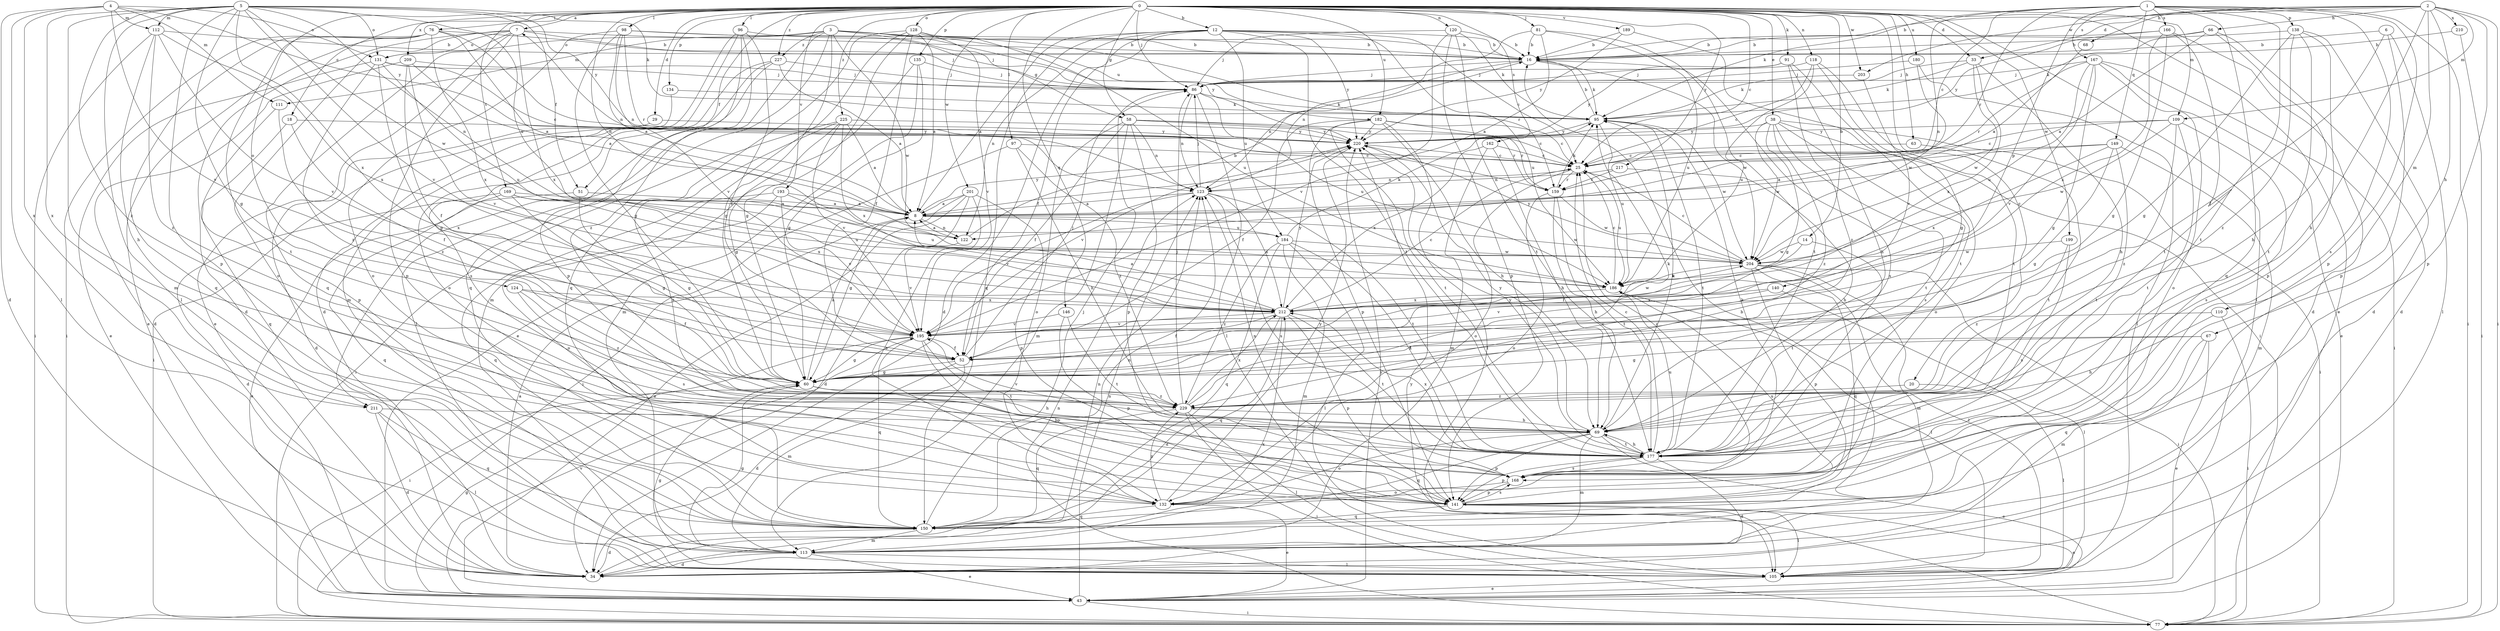 strict digraph  {
0;
1;
2;
3;
4;
5;
6;
7;
8;
12;
14;
16;
18;
20;
25;
29;
33;
34;
38;
43;
51;
52;
58;
60;
63;
66;
67;
68;
69;
76;
77;
81;
86;
91;
95;
96;
97;
98;
105;
109;
110;
111;
112;
113;
118;
120;
122;
123;
124;
128;
131;
132;
134;
135;
138;
140;
141;
146;
149;
150;
159;
162;
166;
167;
168;
169;
177;
180;
182;
184;
186;
189;
193;
195;
199;
201;
203;
204;
209;
210;
211;
212;
217;
220;
225;
227;
229;
0 -> 7  [label=a];
0 -> 12  [label=b];
0 -> 14  [label=b];
0 -> 18  [label=c];
0 -> 20  [label=c];
0 -> 25  [label=c];
0 -> 29  [label=d];
0 -> 33  [label=d];
0 -> 38  [label=e];
0 -> 43  [label=e];
0 -> 51  [label=f];
0 -> 58  [label=g];
0 -> 63  [label=h];
0 -> 76  [label=i];
0 -> 81  [label=j];
0 -> 86  [label=j];
0 -> 91  [label=k];
0 -> 96  [label=l];
0 -> 97  [label=l];
0 -> 98  [label=l];
0 -> 105  [label=l];
0 -> 109  [label=m];
0 -> 118  [label=n];
0 -> 120  [label=n];
0 -> 122  [label=n];
0 -> 124  [label=o];
0 -> 128  [label=o];
0 -> 134  [label=p];
0 -> 135  [label=p];
0 -> 146  [label=q];
0 -> 162  [label=s];
0 -> 169  [label=t];
0 -> 180  [label=u];
0 -> 182  [label=u];
0 -> 189  [label=v];
0 -> 193  [label=v];
0 -> 199  [label=w];
0 -> 201  [label=w];
0 -> 203  [label=w];
0 -> 209  [label=x];
0 -> 217  [label=y];
0 -> 225  [label=z];
0 -> 227  [label=z];
1 -> 25  [label=c];
1 -> 77  [label=i];
1 -> 95  [label=k];
1 -> 122  [label=n];
1 -> 138  [label=p];
1 -> 140  [label=p];
1 -> 141  [label=p];
1 -> 149  [label=q];
1 -> 150  [label=q];
1 -> 159  [label=r];
1 -> 166  [label=s];
1 -> 167  [label=s];
1 -> 168  [label=s];
1 -> 177  [label=t];
2 -> 16  [label=b];
2 -> 33  [label=d];
2 -> 66  [label=h];
2 -> 67  [label=h];
2 -> 68  [label=h];
2 -> 69  [label=h];
2 -> 77  [label=i];
2 -> 109  [label=m];
2 -> 110  [label=m];
2 -> 141  [label=p];
2 -> 203  [label=w];
2 -> 210  [label=x];
3 -> 58  [label=g];
3 -> 60  [label=g];
3 -> 111  [label=m];
3 -> 131  [label=o];
3 -> 150  [label=q];
3 -> 159  [label=r];
3 -> 182  [label=u];
3 -> 204  [label=w];
3 -> 211  [label=x];
3 -> 220  [label=y];
3 -> 227  [label=z];
4 -> 34  [label=d];
4 -> 105  [label=l];
4 -> 111  [label=m];
4 -> 112  [label=m];
4 -> 131  [label=o];
4 -> 195  [label=v];
4 -> 211  [label=x];
4 -> 220  [label=y];
5 -> 51  [label=f];
5 -> 60  [label=g];
5 -> 95  [label=k];
5 -> 105  [label=l];
5 -> 112  [label=m];
5 -> 113  [label=m];
5 -> 122  [label=n];
5 -> 131  [label=o];
5 -> 141  [label=p];
5 -> 184  [label=u];
5 -> 195  [label=v];
5 -> 204  [label=w];
5 -> 211  [label=x];
5 -> 212  [label=x];
5 -> 220  [label=y];
5 -> 229  [label=z];
6 -> 16  [label=b];
6 -> 52  [label=f];
6 -> 105  [label=l];
6 -> 141  [label=p];
7 -> 16  [label=b];
7 -> 34  [label=d];
7 -> 43  [label=e];
7 -> 86  [label=j];
7 -> 131  [label=o];
7 -> 132  [label=o];
7 -> 141  [label=p];
7 -> 150  [label=q];
7 -> 212  [label=x];
8 -> 7  [label=a];
8 -> 122  [label=n];
8 -> 184  [label=u];
8 -> 204  [label=w];
8 -> 220  [label=y];
12 -> 8  [label=a];
12 -> 16  [label=b];
12 -> 25  [label=c];
12 -> 34  [label=d];
12 -> 52  [label=f];
12 -> 122  [label=n];
12 -> 150  [label=q];
12 -> 177  [label=t];
12 -> 184  [label=u];
12 -> 186  [label=u];
12 -> 220  [label=y];
14 -> 52  [label=f];
14 -> 177  [label=t];
14 -> 204  [label=w];
16 -> 86  [label=j];
16 -> 95  [label=k];
16 -> 123  [label=n];
16 -> 168  [label=s];
16 -> 204  [label=w];
18 -> 52  [label=f];
18 -> 150  [label=q];
18 -> 220  [label=y];
20 -> 105  [label=l];
20 -> 229  [label=z];
25 -> 123  [label=n];
25 -> 132  [label=o];
25 -> 159  [label=r];
25 -> 186  [label=u];
29 -> 34  [label=d];
29 -> 220  [label=y];
33 -> 69  [label=h];
33 -> 86  [label=j];
33 -> 95  [label=k];
33 -> 204  [label=w];
33 -> 212  [label=x];
34 -> 8  [label=a];
34 -> 123  [label=n];
34 -> 212  [label=x];
38 -> 60  [label=g];
38 -> 77  [label=i];
38 -> 132  [label=o];
38 -> 168  [label=s];
38 -> 177  [label=t];
38 -> 204  [label=w];
38 -> 220  [label=y];
38 -> 229  [label=z];
43 -> 60  [label=g];
43 -> 77  [label=i];
43 -> 123  [label=n];
43 -> 195  [label=v];
43 -> 220  [label=y];
51 -> 8  [label=a];
51 -> 43  [label=e];
51 -> 60  [label=g];
52 -> 34  [label=d];
52 -> 60  [label=g];
52 -> 86  [label=j];
52 -> 113  [label=m];
58 -> 25  [label=c];
58 -> 52  [label=f];
58 -> 113  [label=m];
58 -> 123  [label=n];
58 -> 132  [label=o];
58 -> 141  [label=p];
58 -> 159  [label=r];
58 -> 220  [label=y];
60 -> 8  [label=a];
60 -> 69  [label=h];
60 -> 229  [label=z];
63 -> 25  [label=c];
63 -> 177  [label=t];
66 -> 8  [label=a];
66 -> 16  [label=b];
66 -> 34  [label=d];
66 -> 69  [label=h];
66 -> 95  [label=k];
67 -> 43  [label=e];
67 -> 52  [label=f];
67 -> 60  [label=g];
67 -> 113  [label=m];
67 -> 150  [label=q];
68 -> 8  [label=a];
69 -> 43  [label=e];
69 -> 95  [label=k];
69 -> 113  [label=m];
69 -> 132  [label=o];
69 -> 141  [label=p];
69 -> 150  [label=q];
69 -> 177  [label=t];
69 -> 195  [label=v];
69 -> 220  [label=y];
76 -> 8  [label=a];
76 -> 16  [label=b];
76 -> 43  [label=e];
76 -> 77  [label=i];
76 -> 123  [label=n];
76 -> 150  [label=q];
76 -> 177  [label=t];
76 -> 212  [label=x];
77 -> 123  [label=n];
77 -> 220  [label=y];
81 -> 8  [label=a];
81 -> 16  [label=b];
81 -> 123  [label=n];
81 -> 177  [label=t];
81 -> 186  [label=u];
86 -> 95  [label=k];
86 -> 105  [label=l];
86 -> 123  [label=n];
86 -> 186  [label=u];
91 -> 69  [label=h];
91 -> 86  [label=j];
91 -> 177  [label=t];
91 -> 220  [label=y];
91 -> 229  [label=z];
95 -> 16  [label=b];
95 -> 177  [label=t];
95 -> 186  [label=u];
95 -> 204  [label=w];
95 -> 220  [label=y];
96 -> 16  [label=b];
96 -> 34  [label=d];
96 -> 52  [label=f];
96 -> 113  [label=m];
96 -> 141  [label=p];
96 -> 229  [label=z];
97 -> 25  [label=c];
97 -> 69  [label=h];
97 -> 77  [label=i];
97 -> 229  [label=z];
98 -> 16  [label=b];
98 -> 60  [label=g];
98 -> 86  [label=j];
98 -> 123  [label=n];
98 -> 132  [label=o];
98 -> 159  [label=r];
98 -> 195  [label=v];
105 -> 43  [label=e];
105 -> 60  [label=g];
109 -> 25  [label=c];
109 -> 168  [label=s];
109 -> 177  [label=t];
109 -> 204  [label=w];
109 -> 220  [label=y];
109 -> 229  [label=z];
110 -> 69  [label=h];
110 -> 77  [label=i];
110 -> 195  [label=v];
111 -> 141  [label=p];
111 -> 229  [label=z];
112 -> 16  [label=b];
112 -> 69  [label=h];
112 -> 77  [label=i];
112 -> 195  [label=v];
112 -> 212  [label=x];
112 -> 229  [label=z];
113 -> 16  [label=b];
113 -> 34  [label=d];
113 -> 43  [label=e];
113 -> 60  [label=g];
113 -> 105  [label=l];
118 -> 25  [label=c];
118 -> 60  [label=g];
118 -> 86  [label=j];
118 -> 177  [label=t];
118 -> 186  [label=u];
120 -> 16  [label=b];
120 -> 86  [label=j];
120 -> 95  [label=k];
120 -> 141  [label=p];
120 -> 177  [label=t];
120 -> 195  [label=v];
122 -> 8  [label=a];
122 -> 16  [label=b];
122 -> 195  [label=v];
123 -> 8  [label=a];
123 -> 86  [label=j];
123 -> 168  [label=s];
123 -> 177  [label=t];
123 -> 195  [label=v];
123 -> 212  [label=x];
124 -> 52  [label=f];
124 -> 168  [label=s];
124 -> 212  [label=x];
124 -> 229  [label=z];
128 -> 8  [label=a];
128 -> 16  [label=b];
128 -> 52  [label=f];
128 -> 60  [label=g];
128 -> 113  [label=m];
128 -> 150  [label=q];
128 -> 186  [label=u];
128 -> 195  [label=v];
131 -> 25  [label=c];
131 -> 43  [label=e];
131 -> 60  [label=g];
131 -> 86  [label=j];
131 -> 186  [label=u];
131 -> 229  [label=z];
132 -> 43  [label=e];
132 -> 150  [label=q];
132 -> 220  [label=y];
132 -> 229  [label=z];
134 -> 77  [label=i];
134 -> 95  [label=k];
135 -> 43  [label=e];
135 -> 60  [label=g];
135 -> 86  [label=j];
135 -> 113  [label=m];
138 -> 16  [label=b];
138 -> 34  [label=d];
138 -> 60  [label=g];
138 -> 141  [label=p];
138 -> 177  [label=t];
138 -> 229  [label=z];
140 -> 105  [label=l];
140 -> 195  [label=v];
140 -> 212  [label=x];
141 -> 43  [label=e];
141 -> 105  [label=l];
141 -> 150  [label=q];
141 -> 168  [label=s];
141 -> 186  [label=u];
146 -> 141  [label=p];
146 -> 177  [label=t];
146 -> 195  [label=v];
149 -> 8  [label=a];
149 -> 25  [label=c];
149 -> 60  [label=g];
149 -> 113  [label=m];
149 -> 177  [label=t];
149 -> 212  [label=x];
150 -> 34  [label=d];
150 -> 86  [label=j];
150 -> 113  [label=m];
150 -> 123  [label=n];
159 -> 69  [label=h];
159 -> 95  [label=k];
159 -> 132  [label=o];
159 -> 177  [label=t];
159 -> 204  [label=w];
162 -> 25  [label=c];
162 -> 69  [label=h];
162 -> 113  [label=m];
162 -> 212  [label=x];
166 -> 16  [label=b];
166 -> 34  [label=d];
166 -> 60  [label=g];
166 -> 177  [label=t];
166 -> 212  [label=x];
166 -> 220  [label=y];
167 -> 43  [label=e];
167 -> 60  [label=g];
167 -> 77  [label=i];
167 -> 86  [label=j];
167 -> 132  [label=o];
167 -> 159  [label=r];
167 -> 186  [label=u];
167 -> 195  [label=v];
168 -> 25  [label=c];
168 -> 95  [label=k];
168 -> 123  [label=n];
168 -> 132  [label=o];
168 -> 141  [label=p];
169 -> 8  [label=a];
169 -> 34  [label=d];
169 -> 60  [label=g];
169 -> 150  [label=q];
169 -> 186  [label=u];
169 -> 212  [label=x];
177 -> 25  [label=c];
177 -> 34  [label=d];
177 -> 69  [label=h];
177 -> 141  [label=p];
177 -> 168  [label=s];
177 -> 186  [label=u];
177 -> 212  [label=x];
177 -> 220  [label=y];
180 -> 86  [label=j];
180 -> 105  [label=l];
180 -> 204  [label=w];
182 -> 25  [label=c];
182 -> 52  [label=f];
182 -> 69  [label=h];
182 -> 105  [label=l];
182 -> 141  [label=p];
182 -> 159  [label=r];
182 -> 177  [label=t];
182 -> 220  [label=y];
184 -> 95  [label=k];
184 -> 105  [label=l];
184 -> 113  [label=m];
184 -> 150  [label=q];
184 -> 177  [label=t];
184 -> 204  [label=w];
184 -> 229  [label=z];
186 -> 25  [label=c];
186 -> 105  [label=l];
186 -> 212  [label=x];
189 -> 16  [label=b];
189 -> 77  [label=i];
189 -> 220  [label=y];
193 -> 8  [label=a];
193 -> 132  [label=o];
193 -> 150  [label=q];
193 -> 186  [label=u];
193 -> 195  [label=v];
195 -> 52  [label=f];
195 -> 60  [label=g];
195 -> 77  [label=i];
195 -> 141  [label=p];
195 -> 150  [label=q];
195 -> 177  [label=t];
199 -> 168  [label=s];
199 -> 204  [label=w];
199 -> 229  [label=z];
201 -> 8  [label=a];
201 -> 34  [label=d];
201 -> 43  [label=e];
201 -> 60  [label=g];
201 -> 132  [label=o];
201 -> 141  [label=p];
203 -> 95  [label=k];
203 -> 195  [label=v];
204 -> 25  [label=c];
204 -> 77  [label=i];
204 -> 105  [label=l];
204 -> 113  [label=m];
204 -> 141  [label=p];
204 -> 150  [label=q];
204 -> 186  [label=u];
204 -> 220  [label=y];
209 -> 8  [label=a];
209 -> 34  [label=d];
209 -> 52  [label=f];
209 -> 86  [label=j];
209 -> 195  [label=v];
210 -> 16  [label=b];
210 -> 77  [label=i];
211 -> 34  [label=d];
211 -> 69  [label=h];
211 -> 105  [label=l];
211 -> 150  [label=q];
212 -> 8  [label=a];
212 -> 25  [label=c];
212 -> 34  [label=d];
212 -> 52  [label=f];
212 -> 141  [label=p];
212 -> 150  [label=q];
212 -> 177  [label=t];
212 -> 195  [label=v];
212 -> 204  [label=w];
212 -> 220  [label=y];
217 -> 69  [label=h];
217 -> 123  [label=n];
217 -> 159  [label=r];
220 -> 25  [label=c];
220 -> 195  [label=v];
225 -> 8  [label=a];
225 -> 60  [label=g];
225 -> 77  [label=i];
225 -> 168  [label=s];
225 -> 195  [label=v];
225 -> 212  [label=x];
225 -> 220  [label=y];
227 -> 8  [label=a];
227 -> 86  [label=j];
227 -> 105  [label=l];
227 -> 132  [label=o];
227 -> 168  [label=s];
229 -> 69  [label=h];
229 -> 77  [label=i];
229 -> 86  [label=j];
229 -> 95  [label=k];
229 -> 105  [label=l];
229 -> 150  [label=q];
229 -> 212  [label=x];
}
